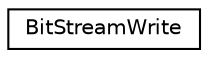 digraph "Graphical Class Hierarchy"
{
 // LATEX_PDF_SIZE
  edge [fontname="Helvetica",fontsize="10",labelfontname="Helvetica",labelfontsize="10"];
  node [fontname="Helvetica",fontsize="10",shape=record];
  rankdir="LR";
  Node0 [label="BitStreamWrite",height=0.2,width=0.4,color="black", fillcolor="white", style="filled",URL="$classBitStreamWrite.html",tooltip=" "];
}
